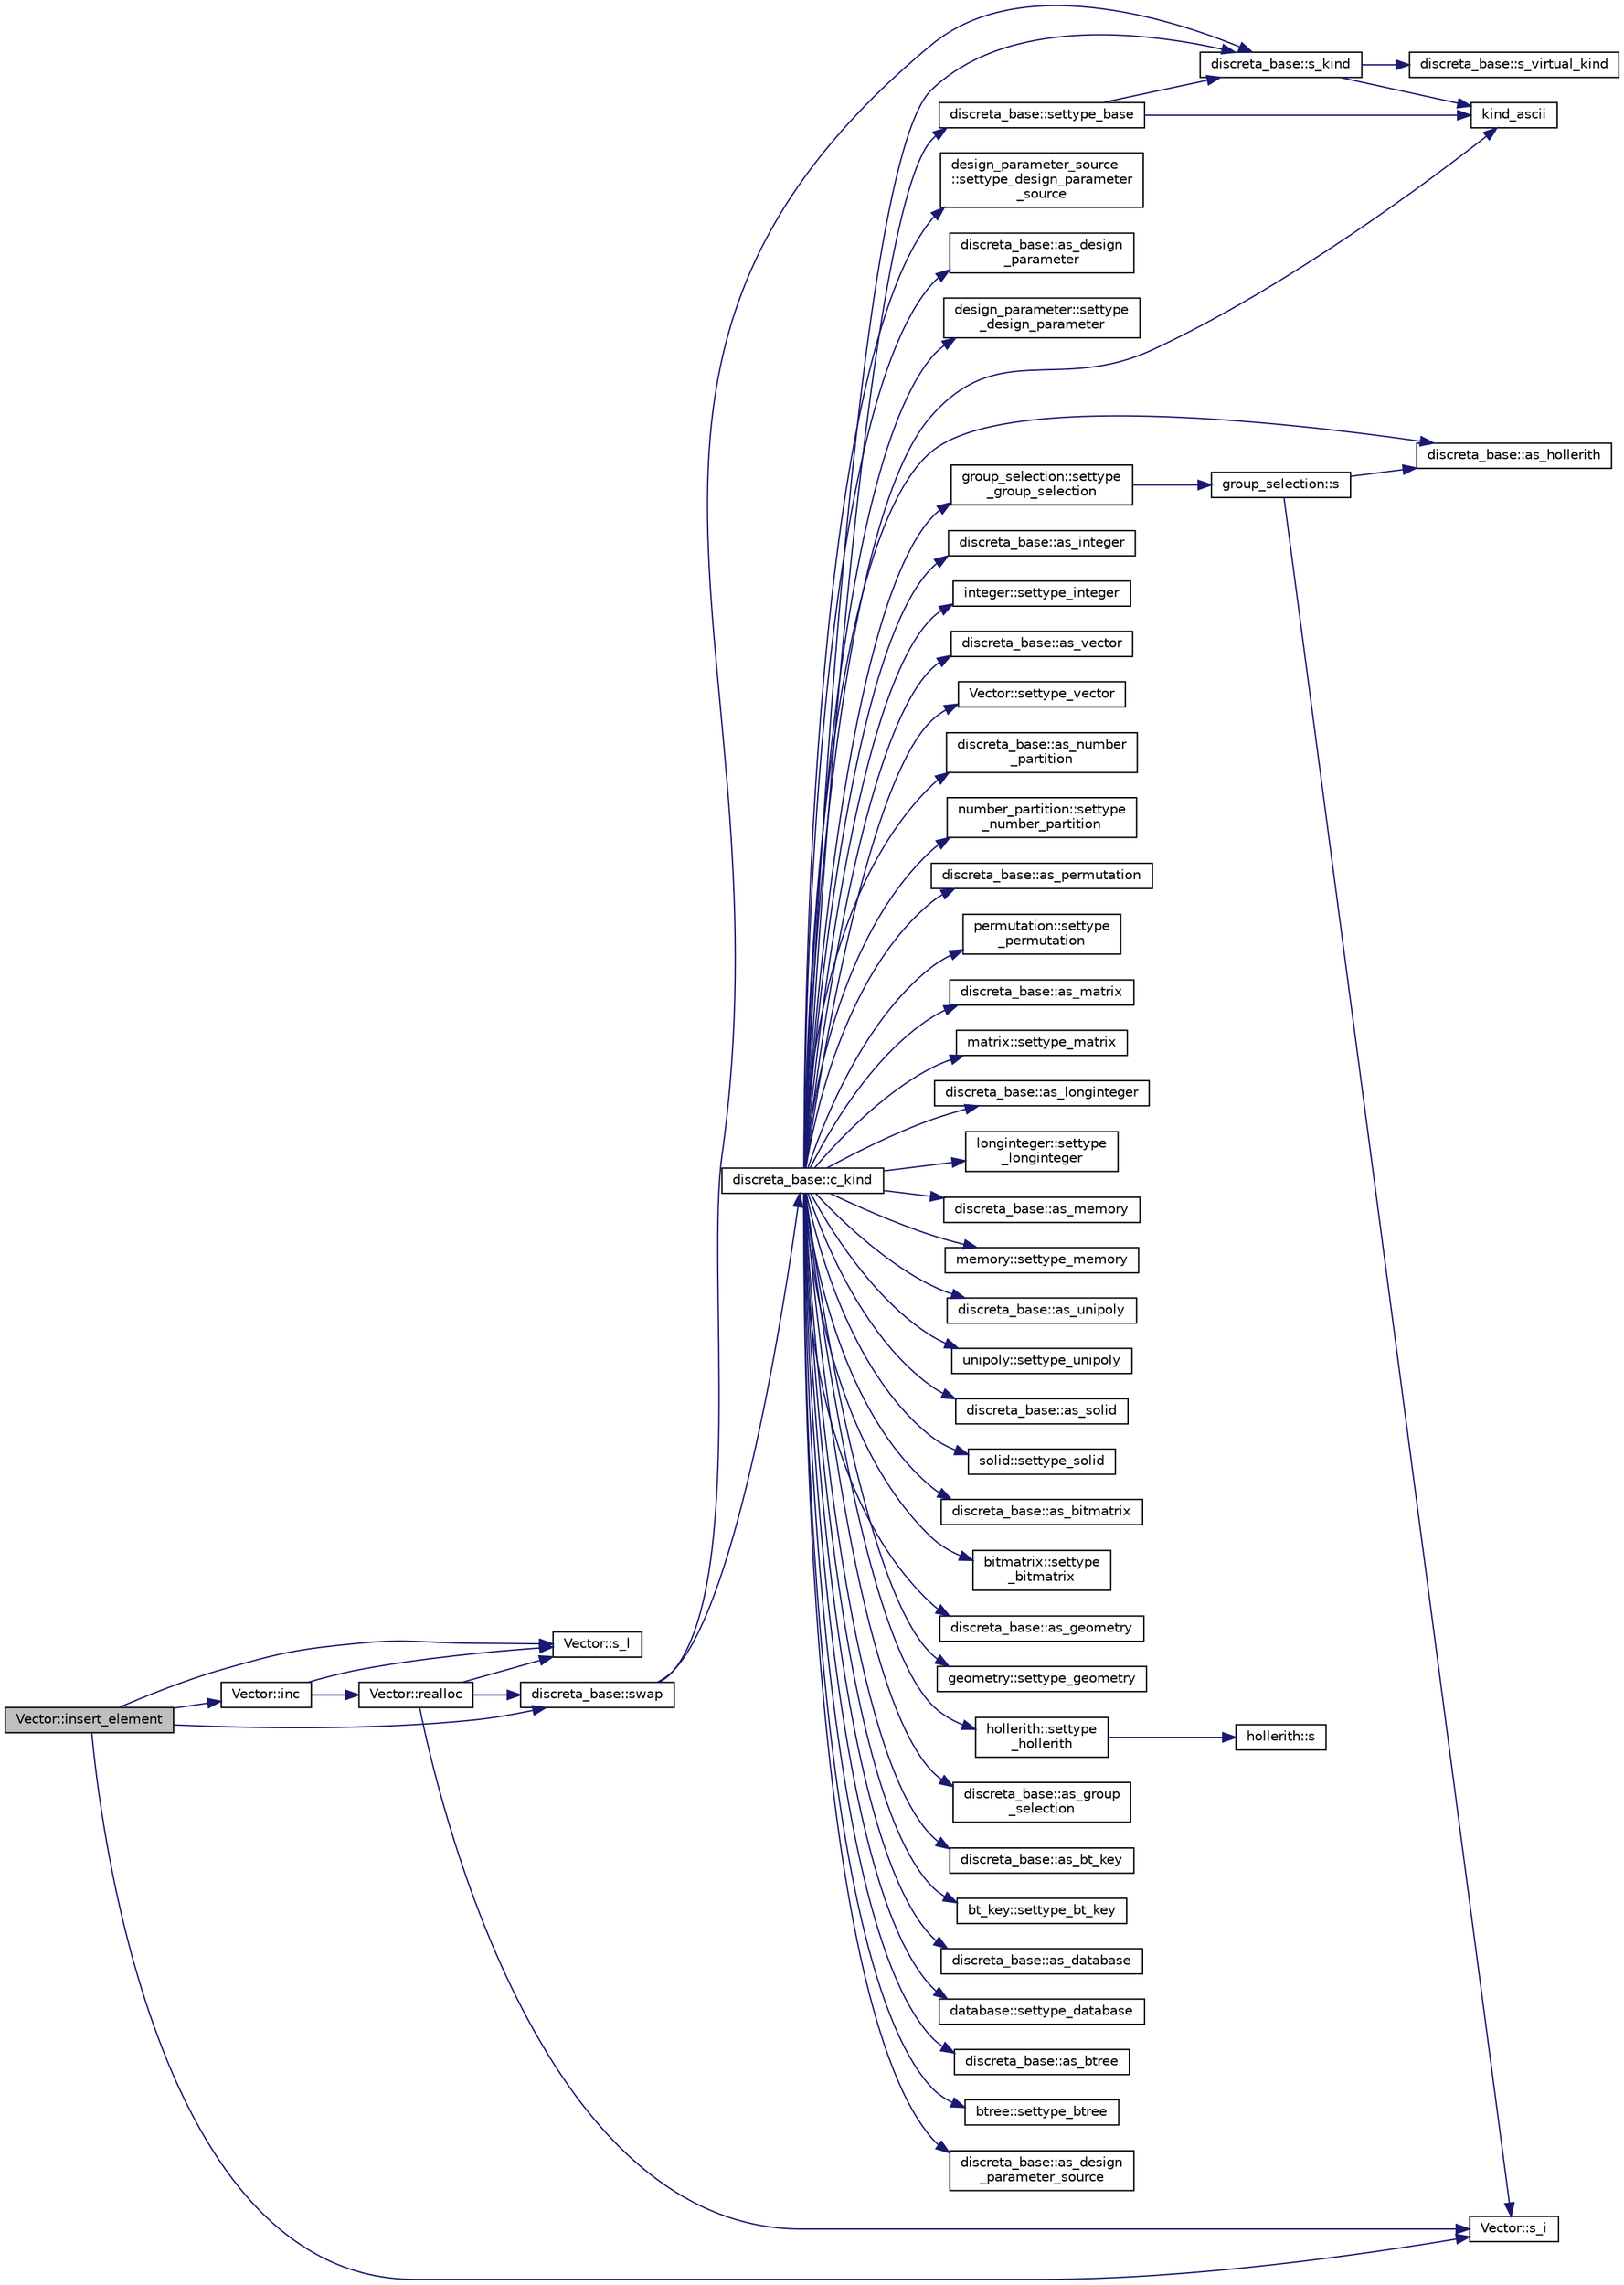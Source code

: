 digraph "Vector::insert_element"
{
  edge [fontname="Helvetica",fontsize="10",labelfontname="Helvetica",labelfontsize="10"];
  node [fontname="Helvetica",fontsize="10",shape=record];
  rankdir="LR";
  Node2316 [label="Vector::insert_element",height=0.2,width=0.4,color="black", fillcolor="grey75", style="filled", fontcolor="black"];
  Node2316 -> Node2317 [color="midnightblue",fontsize="10",style="solid",fontname="Helvetica"];
  Node2317 [label="Vector::s_l",height=0.2,width=0.4,color="black", fillcolor="white", style="filled",URL="$d5/db2/class_vector.html#ad2dc082288f858d22a528832289e0704"];
  Node2316 -> Node2318 [color="midnightblue",fontsize="10",style="solid",fontname="Helvetica"];
  Node2318 [label="Vector::inc",height=0.2,width=0.4,color="black", fillcolor="white", style="filled",URL="$d5/db2/class_vector.html#a5f6fe0531bc3d9829becd8503e4156a3"];
  Node2318 -> Node2319 [color="midnightblue",fontsize="10",style="solid",fontname="Helvetica"];
  Node2319 [label="Vector::realloc",height=0.2,width=0.4,color="black", fillcolor="white", style="filled",URL="$d5/db2/class_vector.html#a00aff28a4a7cacc8c5aaf44b6f3fb3a5"];
  Node2319 -> Node2317 [color="midnightblue",fontsize="10",style="solid",fontname="Helvetica"];
  Node2319 -> Node2320 [color="midnightblue",fontsize="10",style="solid",fontname="Helvetica"];
  Node2320 [label="Vector::s_i",height=0.2,width=0.4,color="black", fillcolor="white", style="filled",URL="$d5/db2/class_vector.html#a1c4fe1752523df8119f70dd550244871"];
  Node2319 -> Node2321 [color="midnightblue",fontsize="10",style="solid",fontname="Helvetica"];
  Node2321 [label="discreta_base::swap",height=0.2,width=0.4,color="black", fillcolor="white", style="filled",URL="$d7/d71/classdiscreta__base.html#a2e8acbb9d3476675dac5b6a583b0293e"];
  Node2321 -> Node2322 [color="midnightblue",fontsize="10",style="solid",fontname="Helvetica"];
  Node2322 [label="discreta_base::s_kind",height=0.2,width=0.4,color="black", fillcolor="white", style="filled",URL="$d7/d71/classdiscreta__base.html#a8a830025c74adbbc3362418a7c2ba157"];
  Node2322 -> Node2323 [color="midnightblue",fontsize="10",style="solid",fontname="Helvetica"];
  Node2323 [label="discreta_base::s_virtual_kind",height=0.2,width=0.4,color="black", fillcolor="white", style="filled",URL="$d7/d71/classdiscreta__base.html#a52778a6d6943a468be083d0785d418fb"];
  Node2322 -> Node2324 [color="midnightblue",fontsize="10",style="solid",fontname="Helvetica"];
  Node2324 [label="kind_ascii",height=0.2,width=0.4,color="black", fillcolor="white", style="filled",URL="$d9/d60/discreta_8h.html#ad0ce825a9f29bc6cec27e1b64cfe27bf"];
  Node2321 -> Node2325 [color="midnightblue",fontsize="10",style="solid",fontname="Helvetica"];
  Node2325 [label="discreta_base::c_kind",height=0.2,width=0.4,color="black", fillcolor="white", style="filled",URL="$d7/d71/classdiscreta__base.html#adc2ff61589c2d083688e7a43f333cb62"];
  Node2325 -> Node2326 [color="midnightblue",fontsize="10",style="solid",fontname="Helvetica"];
  Node2326 [label="discreta_base::settype_base",height=0.2,width=0.4,color="black", fillcolor="white", style="filled",URL="$d7/d71/classdiscreta__base.html#a4f42899a89447d1c3993ea07c38f8ad4"];
  Node2326 -> Node2322 [color="midnightblue",fontsize="10",style="solid",fontname="Helvetica"];
  Node2326 -> Node2324 [color="midnightblue",fontsize="10",style="solid",fontname="Helvetica"];
  Node2325 -> Node2327 [color="midnightblue",fontsize="10",style="solid",fontname="Helvetica"];
  Node2327 [label="discreta_base::as_integer",height=0.2,width=0.4,color="black", fillcolor="white", style="filled",URL="$d7/d71/classdiscreta__base.html#a00d7691eaf874fd283d942692fe8dd26"];
  Node2325 -> Node2328 [color="midnightblue",fontsize="10",style="solid",fontname="Helvetica"];
  Node2328 [label="integer::settype_integer",height=0.2,width=0.4,color="black", fillcolor="white", style="filled",URL="$d0/de5/classinteger.html#a6265c65ef311229acd513d748faba796"];
  Node2325 -> Node2329 [color="midnightblue",fontsize="10",style="solid",fontname="Helvetica"];
  Node2329 [label="discreta_base::as_vector",height=0.2,width=0.4,color="black", fillcolor="white", style="filled",URL="$d7/d71/classdiscreta__base.html#a7bdd6cae39c380b128ee9e17e42cf020"];
  Node2325 -> Node2330 [color="midnightblue",fontsize="10",style="solid",fontname="Helvetica"];
  Node2330 [label="Vector::settype_vector",height=0.2,width=0.4,color="black", fillcolor="white", style="filled",URL="$d5/db2/class_vector.html#a34e0d00b18c051f23904a8429fa6c8b4"];
  Node2325 -> Node2331 [color="midnightblue",fontsize="10",style="solid",fontname="Helvetica"];
  Node2331 [label="discreta_base::as_number\l_partition",height=0.2,width=0.4,color="black", fillcolor="white", style="filled",URL="$d7/d71/classdiscreta__base.html#a307aa09de0e925d46697707968ffab00"];
  Node2325 -> Node2332 [color="midnightblue",fontsize="10",style="solid",fontname="Helvetica"];
  Node2332 [label="number_partition::settype\l_number_partition",height=0.2,width=0.4,color="black", fillcolor="white", style="filled",URL="$df/d50/classnumber__partition.html#a3aaec1b557758f643ffc8555bbc358be"];
  Node2325 -> Node2333 [color="midnightblue",fontsize="10",style="solid",fontname="Helvetica"];
  Node2333 [label="discreta_base::as_permutation",height=0.2,width=0.4,color="black", fillcolor="white", style="filled",URL="$d7/d71/classdiscreta__base.html#aa4e72f36a82984239b12ae831e131098"];
  Node2325 -> Node2334 [color="midnightblue",fontsize="10",style="solid",fontname="Helvetica"];
  Node2334 [label="permutation::settype\l_permutation",height=0.2,width=0.4,color="black", fillcolor="white", style="filled",URL="$d0/d08/classpermutation.html#af1eea29f86195cede9562e444664c28c"];
  Node2325 -> Node2335 [color="midnightblue",fontsize="10",style="solid",fontname="Helvetica"];
  Node2335 [label="discreta_base::as_matrix",height=0.2,width=0.4,color="black", fillcolor="white", style="filled",URL="$d7/d71/classdiscreta__base.html#ae4d7f56d917a4707b838fbffde6467ff"];
  Node2325 -> Node2336 [color="midnightblue",fontsize="10",style="solid",fontname="Helvetica"];
  Node2336 [label="matrix::settype_matrix",height=0.2,width=0.4,color="black", fillcolor="white", style="filled",URL="$d1/d8d/classmatrix.html#a1780283a64a789e4084d792683d276bb"];
  Node2325 -> Node2337 [color="midnightblue",fontsize="10",style="solid",fontname="Helvetica"];
  Node2337 [label="discreta_base::as_longinteger",height=0.2,width=0.4,color="black", fillcolor="white", style="filled",URL="$d7/d71/classdiscreta__base.html#a20a094639eb711b10c8694c51937f7cd"];
  Node2325 -> Node2338 [color="midnightblue",fontsize="10",style="solid",fontname="Helvetica"];
  Node2338 [label="longinteger::settype\l_longinteger",height=0.2,width=0.4,color="black", fillcolor="white", style="filled",URL="$d3/d71/classlonginteger.html#ae5f811ece8df31b9ff114368a18e1dc5"];
  Node2325 -> Node2339 [color="midnightblue",fontsize="10",style="solid",fontname="Helvetica"];
  Node2339 [label="discreta_base::as_memory",height=0.2,width=0.4,color="black", fillcolor="white", style="filled",URL="$d7/d71/classdiscreta__base.html#ad94b2d7dce0cd4fa22db57f6e79c4bd2"];
  Node2325 -> Node2340 [color="midnightblue",fontsize="10",style="solid",fontname="Helvetica"];
  Node2340 [label="memory::settype_memory",height=0.2,width=0.4,color="black", fillcolor="white", style="filled",URL="$d8/d99/classmemory.html#a33aae277f9b8fe36b02e9d5da895451b"];
  Node2325 -> Node2341 [color="midnightblue",fontsize="10",style="solid",fontname="Helvetica"];
  Node2341 [label="discreta_base::as_unipoly",height=0.2,width=0.4,color="black", fillcolor="white", style="filled",URL="$d7/d71/classdiscreta__base.html#ad50d8027f039fe5c2478cddb243adc9d"];
  Node2325 -> Node2342 [color="midnightblue",fontsize="10",style="solid",fontname="Helvetica"];
  Node2342 [label="unipoly::settype_unipoly",height=0.2,width=0.4,color="black", fillcolor="white", style="filled",URL="$d1/d89/classunipoly.html#a8db854fcc85c5e1150b1f1b1c005c95b"];
  Node2325 -> Node2343 [color="midnightblue",fontsize="10",style="solid",fontname="Helvetica"];
  Node2343 [label="discreta_base::as_solid",height=0.2,width=0.4,color="black", fillcolor="white", style="filled",URL="$d7/d71/classdiscreta__base.html#a1fc5f2b85ec97ab0a69dd64903c970a5"];
  Node2325 -> Node2344 [color="midnightblue",fontsize="10",style="solid",fontname="Helvetica"];
  Node2344 [label="solid::settype_solid",height=0.2,width=0.4,color="black", fillcolor="white", style="filled",URL="$d8/def/classsolid.html#a775bd4821f75a8aee4ea3d4335ff90e0"];
  Node2325 -> Node2345 [color="midnightblue",fontsize="10",style="solid",fontname="Helvetica"];
  Node2345 [label="discreta_base::as_bitmatrix",height=0.2,width=0.4,color="black", fillcolor="white", style="filled",URL="$d7/d71/classdiscreta__base.html#a071ad54ea8ef6c9d1d15f532e5a76df6"];
  Node2325 -> Node2346 [color="midnightblue",fontsize="10",style="solid",fontname="Helvetica"];
  Node2346 [label="bitmatrix::settype\l_bitmatrix",height=0.2,width=0.4,color="black", fillcolor="white", style="filled",URL="$de/dc8/classbitmatrix.html#acb571d947f9526665ebbdc0ce3e2a973"];
  Node2325 -> Node2347 [color="midnightblue",fontsize="10",style="solid",fontname="Helvetica"];
  Node2347 [label="discreta_base::as_geometry",height=0.2,width=0.4,color="black", fillcolor="white", style="filled",URL="$d7/d71/classdiscreta__base.html#a38fc7b4cdd830703e9d87354b79bc5c8"];
  Node2325 -> Node2348 [color="midnightblue",fontsize="10",style="solid",fontname="Helvetica"];
  Node2348 [label="geometry::settype_geometry",height=0.2,width=0.4,color="black", fillcolor="white", style="filled",URL="$da/d44/classgeometry.html#ab4a336baba6a3f56f5ffa053a5be5ba7"];
  Node2325 -> Node2349 [color="midnightblue",fontsize="10",style="solid",fontname="Helvetica"];
  Node2349 [label="discreta_base::as_hollerith",height=0.2,width=0.4,color="black", fillcolor="white", style="filled",URL="$d7/d71/classdiscreta__base.html#a3e66f82711f314710107e2f29e589690"];
  Node2325 -> Node2350 [color="midnightblue",fontsize="10",style="solid",fontname="Helvetica"];
  Node2350 [label="hollerith::settype\l_hollerith",height=0.2,width=0.4,color="black", fillcolor="white", style="filled",URL="$d8/d99/classhollerith.html#a23bbd4acfc88a0e90f1245f243f51f76"];
  Node2350 -> Node2351 [color="midnightblue",fontsize="10",style="solid",fontname="Helvetica"];
  Node2351 [label="hollerith::s",height=0.2,width=0.4,color="black", fillcolor="white", style="filled",URL="$d8/d99/classhollerith.html#af61fce2d06f211b25fe3838e4dfee77a"];
  Node2325 -> Node2352 [color="midnightblue",fontsize="10",style="solid",fontname="Helvetica"];
  Node2352 [label="discreta_base::as_group\l_selection",height=0.2,width=0.4,color="black", fillcolor="white", style="filled",URL="$d7/d71/classdiscreta__base.html#aae1bac4883c567718bef9fb610abbdc8"];
  Node2325 -> Node2353 [color="midnightblue",fontsize="10",style="solid",fontname="Helvetica"];
  Node2353 [label="group_selection::settype\l_group_selection",height=0.2,width=0.4,color="black", fillcolor="white", style="filled",URL="$d6/db0/classgroup__selection.html#a015ed73b7b8d784bedd4d11ac1fc0ec1"];
  Node2353 -> Node2354 [color="midnightblue",fontsize="10",style="solid",fontname="Helvetica"];
  Node2354 [label="group_selection::s",height=0.2,width=0.4,color="black", fillcolor="white", style="filled",URL="$d6/db0/classgroup__selection.html#a686cb0c6a3a040796b112b8007ea8223"];
  Node2354 -> Node2320 [color="midnightblue",fontsize="10",style="solid",fontname="Helvetica"];
  Node2354 -> Node2349 [color="midnightblue",fontsize="10",style="solid",fontname="Helvetica"];
  Node2325 -> Node2355 [color="midnightblue",fontsize="10",style="solid",fontname="Helvetica"];
  Node2355 [label="discreta_base::as_bt_key",height=0.2,width=0.4,color="black", fillcolor="white", style="filled",URL="$d7/d71/classdiscreta__base.html#a2734c6e08dca17cf6588bd5064ec1b9f"];
  Node2325 -> Node2356 [color="midnightblue",fontsize="10",style="solid",fontname="Helvetica"];
  Node2356 [label="bt_key::settype_bt_key",height=0.2,width=0.4,color="black", fillcolor="white", style="filled",URL="$d1/de5/classbt__key.html#a352bb10beb7c789d8d29373035824800"];
  Node2325 -> Node2357 [color="midnightblue",fontsize="10",style="solid",fontname="Helvetica"];
  Node2357 [label="discreta_base::as_database",height=0.2,width=0.4,color="black", fillcolor="white", style="filled",URL="$d7/d71/classdiscreta__base.html#ab055d39d58210a2b03ba3d33703b09a9"];
  Node2325 -> Node2358 [color="midnightblue",fontsize="10",style="solid",fontname="Helvetica"];
  Node2358 [label="database::settype_database",height=0.2,width=0.4,color="black", fillcolor="white", style="filled",URL="$db/d72/classdatabase.html#a014639aa001462e480eb1f3984839b72"];
  Node2325 -> Node2359 [color="midnightblue",fontsize="10",style="solid",fontname="Helvetica"];
  Node2359 [label="discreta_base::as_btree",height=0.2,width=0.4,color="black", fillcolor="white", style="filled",URL="$d7/d71/classdiscreta__base.html#a78e76674cef2ec113c17989c11288778"];
  Node2325 -> Node2360 [color="midnightblue",fontsize="10",style="solid",fontname="Helvetica"];
  Node2360 [label="btree::settype_btree",height=0.2,width=0.4,color="black", fillcolor="white", style="filled",URL="$dd/db0/classbtree.html#a5a1b9773c848908a6050cc733d2d9780"];
  Node2325 -> Node2361 [color="midnightblue",fontsize="10",style="solid",fontname="Helvetica"];
  Node2361 [label="discreta_base::as_design\l_parameter_source",height=0.2,width=0.4,color="black", fillcolor="white", style="filled",URL="$d7/d71/classdiscreta__base.html#a59cbf837c6582ded5bc586265d13d81a"];
  Node2325 -> Node2362 [color="midnightblue",fontsize="10",style="solid",fontname="Helvetica"];
  Node2362 [label="design_parameter_source\l::settype_design_parameter\l_source",height=0.2,width=0.4,color="black", fillcolor="white", style="filled",URL="$df/d4b/classdesign__parameter__source.html#a3af3b851df87bd1661fb9c9ce18822c8"];
  Node2325 -> Node2363 [color="midnightblue",fontsize="10",style="solid",fontname="Helvetica"];
  Node2363 [label="discreta_base::as_design\l_parameter",height=0.2,width=0.4,color="black", fillcolor="white", style="filled",URL="$d7/d71/classdiscreta__base.html#aab24ff38ea1c5471ab3de42e014d0f2a"];
  Node2325 -> Node2364 [color="midnightblue",fontsize="10",style="solid",fontname="Helvetica"];
  Node2364 [label="design_parameter::settype\l_design_parameter",height=0.2,width=0.4,color="black", fillcolor="white", style="filled",URL="$da/d94/classdesign__parameter.html#a8b19d277f2b7d09c2531a527dfc0359e"];
  Node2325 -> Node2324 [color="midnightblue",fontsize="10",style="solid",fontname="Helvetica"];
  Node2325 -> Node2322 [color="midnightblue",fontsize="10",style="solid",fontname="Helvetica"];
  Node2318 -> Node2317 [color="midnightblue",fontsize="10",style="solid",fontname="Helvetica"];
  Node2316 -> Node2320 [color="midnightblue",fontsize="10",style="solid",fontname="Helvetica"];
  Node2316 -> Node2321 [color="midnightblue",fontsize="10",style="solid",fontname="Helvetica"];
}
